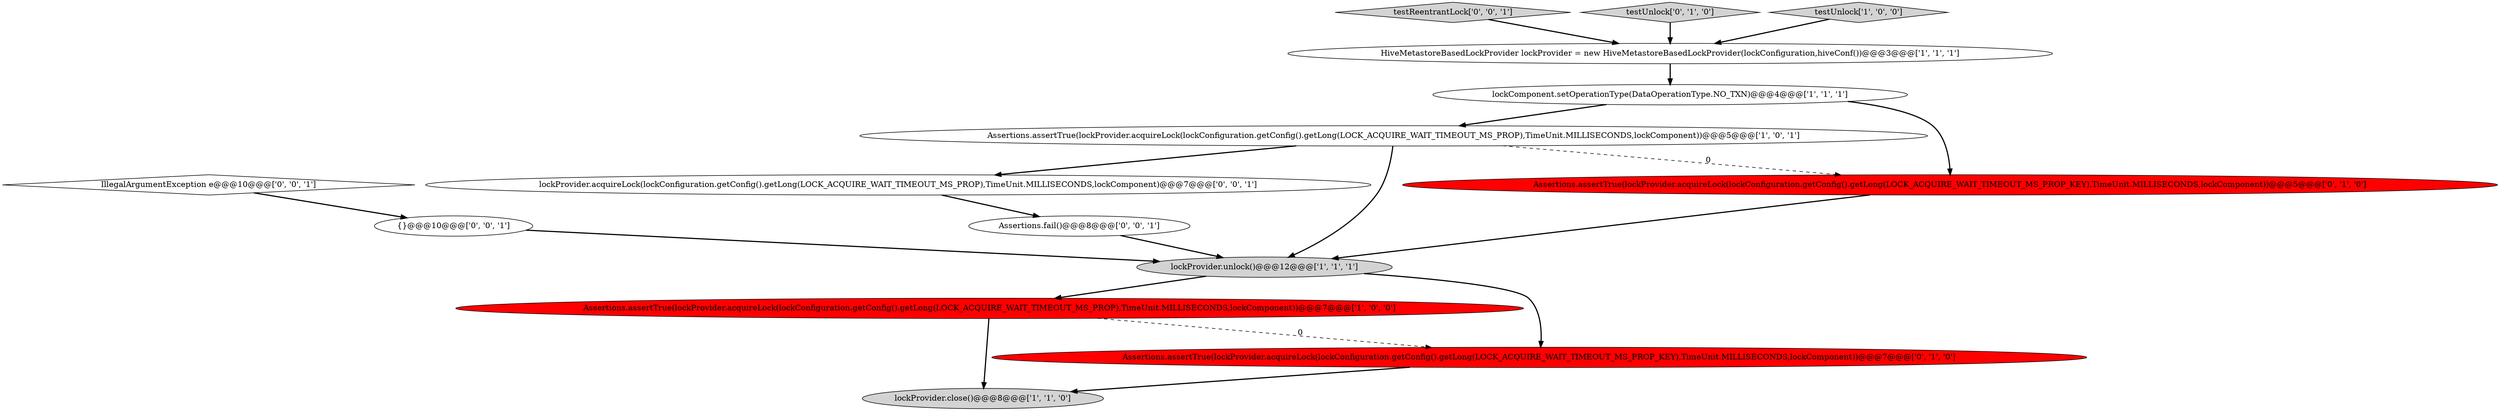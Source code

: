 digraph {
11 [style = filled, label = "Assertions.fail()@@@8@@@['0', '0', '1']", fillcolor = white, shape = ellipse image = "AAA0AAABBB3BBB"];
5 [style = filled, label = "Assertions.assertTrue(lockProvider.acquireLock(lockConfiguration.getConfig().getLong(LOCK_ACQUIRE_WAIT_TIMEOUT_MS_PROP),TimeUnit.MILLISECONDS,lockComponent))@@@7@@@['1', '0', '0']", fillcolor = red, shape = ellipse image = "AAA1AAABBB1BBB"];
1 [style = filled, label = "lockProvider.close()@@@8@@@['1', '1', '0']", fillcolor = lightgray, shape = ellipse image = "AAA0AAABBB1BBB"];
3 [style = filled, label = "lockComponent.setOperationType(DataOperationType.NO_TXN)@@@4@@@['1', '1', '1']", fillcolor = white, shape = ellipse image = "AAA0AAABBB1BBB"];
9 [style = filled, label = "Assertions.assertTrue(lockProvider.acquireLock(lockConfiguration.getConfig().getLong(LOCK_ACQUIRE_WAIT_TIMEOUT_MS_PROP_KEY),TimeUnit.MILLISECONDS,lockComponent))@@@7@@@['0', '1', '0']", fillcolor = red, shape = ellipse image = "AAA1AAABBB2BBB"];
12 [style = filled, label = "{}@@@10@@@['0', '0', '1']", fillcolor = white, shape = ellipse image = "AAA0AAABBB3BBB"];
10 [style = filled, label = "lockProvider.acquireLock(lockConfiguration.getConfig().getLong(LOCK_ACQUIRE_WAIT_TIMEOUT_MS_PROP),TimeUnit.MILLISECONDS,lockComponent)@@@7@@@['0', '0', '1']", fillcolor = white, shape = ellipse image = "AAA0AAABBB3BBB"];
13 [style = filled, label = "testReentrantLock['0', '0', '1']", fillcolor = lightgray, shape = diamond image = "AAA0AAABBB3BBB"];
14 [style = filled, label = "IllegalArgumentException e@@@10@@@['0', '0', '1']", fillcolor = white, shape = diamond image = "AAA0AAABBB3BBB"];
4 [style = filled, label = "Assertions.assertTrue(lockProvider.acquireLock(lockConfiguration.getConfig().getLong(LOCK_ACQUIRE_WAIT_TIMEOUT_MS_PROP),TimeUnit.MILLISECONDS,lockComponent))@@@5@@@['1', '0', '1']", fillcolor = white, shape = ellipse image = "AAA0AAABBB1BBB"];
8 [style = filled, label = "testUnlock['0', '1', '0']", fillcolor = lightgray, shape = diamond image = "AAA0AAABBB2BBB"];
6 [style = filled, label = "testUnlock['1', '0', '0']", fillcolor = lightgray, shape = diamond image = "AAA0AAABBB1BBB"];
0 [style = filled, label = "lockProvider.unlock()@@@12@@@['1', '1', '1']", fillcolor = lightgray, shape = ellipse image = "AAA0AAABBB1BBB"];
7 [style = filled, label = "Assertions.assertTrue(lockProvider.acquireLock(lockConfiguration.getConfig().getLong(LOCK_ACQUIRE_WAIT_TIMEOUT_MS_PROP_KEY),TimeUnit.MILLISECONDS,lockComponent))@@@5@@@['0', '1', '0']", fillcolor = red, shape = ellipse image = "AAA1AAABBB2BBB"];
2 [style = filled, label = "HiveMetastoreBasedLockProvider lockProvider = new HiveMetastoreBasedLockProvider(lockConfiguration,hiveConf())@@@3@@@['1', '1', '1']", fillcolor = white, shape = ellipse image = "AAA0AAABBB1BBB"];
4->10 [style = bold, label=""];
5->1 [style = bold, label=""];
5->9 [style = dashed, label="0"];
0->9 [style = bold, label=""];
7->0 [style = bold, label=""];
11->0 [style = bold, label=""];
10->11 [style = bold, label=""];
9->1 [style = bold, label=""];
8->2 [style = bold, label=""];
3->7 [style = bold, label=""];
12->0 [style = bold, label=""];
3->4 [style = bold, label=""];
4->7 [style = dashed, label="0"];
14->12 [style = bold, label=""];
2->3 [style = bold, label=""];
4->0 [style = bold, label=""];
0->5 [style = bold, label=""];
13->2 [style = bold, label=""];
6->2 [style = bold, label=""];
}
